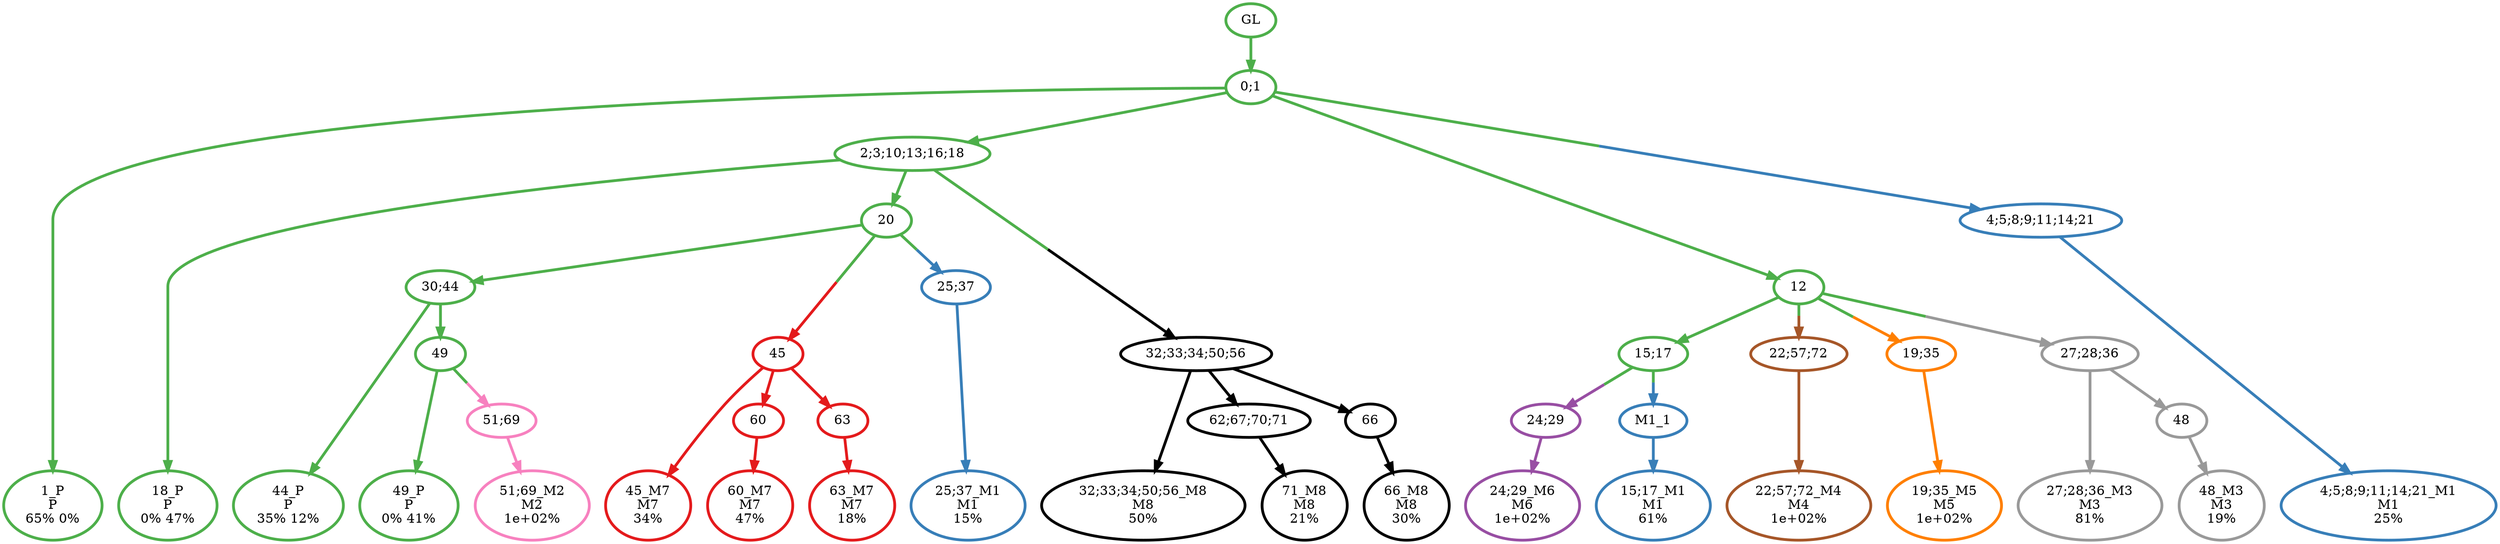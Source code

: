digraph T {
	{
		rank=same
		39 [penwidth=3,colorscheme=set19,color=3,label="1_P\nP\n65% 0%"]
		37 [penwidth=3,colorscheme=set19,color=3,label="18_P\nP\n0% 47%"]
		34 [penwidth=3,colorscheme=set19,color=3,label="44_P\nP\n35% 12%"]
		32 [penwidth=3,colorscheme=set19,color=3,label="49_P\nP\n0% 41%"]
		29 [penwidth=3,colorscheme=set19,color=2,label="25;37_M1\nM1\n15%"]
		28 [penwidth=3,colorscheme=set19,color=2,label="4;5;8;9;11;14;21_M1\nM1\n25%"]
		27 [penwidth=3,colorscheme=set19,color=2,label="15;17_M1\nM1\n61%"]
		26 [penwidth=3,colorscheme=set19,color=8,label="51;69_M2\nM2\n1e+02%"]
		25 [penwidth=3,colorscheme=set19,color=9,label="27;28;36_M3\nM3\n81%"]
		23 [penwidth=3,colorscheme=set19,color=9,label="48_M3\nM3\n19%"]
		22 [penwidth=3,colorscheme=set19,color=7,label="22;57;72_M4\nM4\n1e+02%"]
		21 [penwidth=3,colorscheme=set19,color=5,label="19;35_M5\nM5\n1e+02%"]
		20 [penwidth=3,colorscheme=set19,color=4,label="24;29_M6\nM6\n1e+02%"]
		19 [penwidth=3,colorscheme=set19,color=1,label="45_M7\nM7\n34%"]
		17 [penwidth=3,colorscheme=set19,color=1,label="60_M7\nM7\n47%"]
		15 [penwidth=3,colorscheme=set19,color=1,label="63_M7\nM7\n18%"]
		14 [penwidth=3,colorscheme=set19,color=10,label="32;33;34;50;56_M8\nM8\n50%"]
		12 [penwidth=3,colorscheme=set19,color=10,label="71_M8\nM8\n21%"]
		10 [penwidth=3,colorscheme=set19,color=10,label="66_M8\nM8\n30%"]
	}
	41 [penwidth=3,colorscheme=set19,color=3,label="GL"]
	40 [penwidth=3,colorscheme=set19,color=3,label="0;1"]
	38 [penwidth=3,colorscheme=set19,color=3,label="2;3;10;13;16;18"]
	36 [penwidth=3,colorscheme=set19,color=3,label="20"]
	35 [penwidth=3,colorscheme=set19,color=3,label="30;44"]
	33 [penwidth=3,colorscheme=set19,color=3,label="49"]
	31 [penwidth=3,colorscheme=set19,color=3,label="12"]
	30 [penwidth=3,colorscheme=set19,color=3,label="15;17"]
	24 [penwidth=3,colorscheme=set19,color=9,label="48"]
	18 [penwidth=3,colorscheme=set19,color=1,label="60"]
	16 [penwidth=3,colorscheme=set19,color=1,label="63"]
	13 [penwidth=3,colorscheme=set19,color=10,label="62;67;70;71"]
	11 [penwidth=3,colorscheme=set19,color=10,label="66"]
	9 [penwidth=3,colorscheme=set19,color=8,label="51;69"]
	8 [penwidth=3,colorscheme=set19,color=7,label="22;57;72"]
	7 [penwidth=3,colorscheme=set19,color=10,label="32;33;34;50;56"]
	6 [penwidth=3,colorscheme=set19,color=1,label="45"]
	5 [penwidth=3,colorscheme=set19,color=4,label="24;29"]
	4 [penwidth=3,colorscheme=set19,color=5,label="19;35"]
	3 [penwidth=3,colorscheme=set19,color=2,label="25;37"]
	2 [penwidth=3,colorscheme=set19,color=9,label="27;28;36"]
	1 [penwidth=3,colorscheme=set19,color=2,label="M1_1"]
	0 [penwidth=3,colorscheme=set19,color=2,label="4;5;8;9;11;14;21"]
	41 -> 40 [penwidth=3,colorscheme=set19,color=3]
	40 -> 39 [penwidth=3,colorscheme=set19,color=3]
	40 -> 31 [penwidth=3,colorscheme=set19,color=3]
	40 -> 38 [penwidth=3,colorscheme=set19,color=3]
	40 -> 0 [penwidth=3,colorscheme=set19,color="3;0.5:2"]
	38 -> 37 [penwidth=3,colorscheme=set19,color=3]
	38 -> 36 [penwidth=3,colorscheme=set19,color=3]
	38 -> 7 [penwidth=3,colorscheme=set19,color="3;0.5:10"]
	36 -> 35 [penwidth=3,colorscheme=set19,color=3]
	36 -> 6 [penwidth=3,colorscheme=set19,color="3;0.5:1"]
	36 -> 3 [penwidth=3,colorscheme=set19,color="3;0.5:2"]
	35 -> 34 [penwidth=3,colorscheme=set19,color=3]
	35 -> 33 [penwidth=3,colorscheme=set19,color=3]
	33 -> 32 [penwidth=3,colorscheme=set19,color=3]
	33 -> 9 [penwidth=3,colorscheme=set19,color="3;0.5:8"]
	31 -> 30 [penwidth=3,colorscheme=set19,color=3]
	31 -> 4 [penwidth=3,colorscheme=set19,color="3;0.5:5"]
	31 -> 8 [penwidth=3,colorscheme=set19,color="3;0.5:7"]
	31 -> 2 [penwidth=3,colorscheme=set19,color="3;0.5:9"]
	30 -> 1 [penwidth=3,colorscheme=set19,color="3;0.5:2"]
	30 -> 5 [penwidth=3,colorscheme=set19,color="3;0.5:4"]
	24 -> 23 [penwidth=3,colorscheme=set19,color=9]
	18 -> 17 [penwidth=3,colorscheme=set19,color=1]
	16 -> 15 [penwidth=3,colorscheme=set19,color=1]
	13 -> 12 [penwidth=3,colorscheme=set19,color=10]
	11 -> 10 [penwidth=3,colorscheme=set19,color=10]
	9 -> 26 [penwidth=3,colorscheme=set19,color=8]
	8 -> 22 [penwidth=3,colorscheme=set19,color=7]
	7 -> 14 [penwidth=3,colorscheme=set19,color=10]
	7 -> 13 [penwidth=3,colorscheme=set19,color=10]
	7 -> 11 [penwidth=3,colorscheme=set19,color=10]
	6 -> 19 [penwidth=3,colorscheme=set19,color=1]
	6 -> 18 [penwidth=3,colorscheme=set19,color=1]
	6 -> 16 [penwidth=3,colorscheme=set19,color=1]
	5 -> 20 [penwidth=3,colorscheme=set19,color=4]
	4 -> 21 [penwidth=3,colorscheme=set19,color=5]
	3 -> 29 [penwidth=3,colorscheme=set19,color=2]
	2 -> 25 [penwidth=3,colorscheme=set19,color=9]
	2 -> 24 [penwidth=3,colorscheme=set19,color=9]
	1 -> 27 [penwidth=3,colorscheme=set19,color=2]
	0 -> 28 [penwidth=3,colorscheme=set19,color=2]
}
